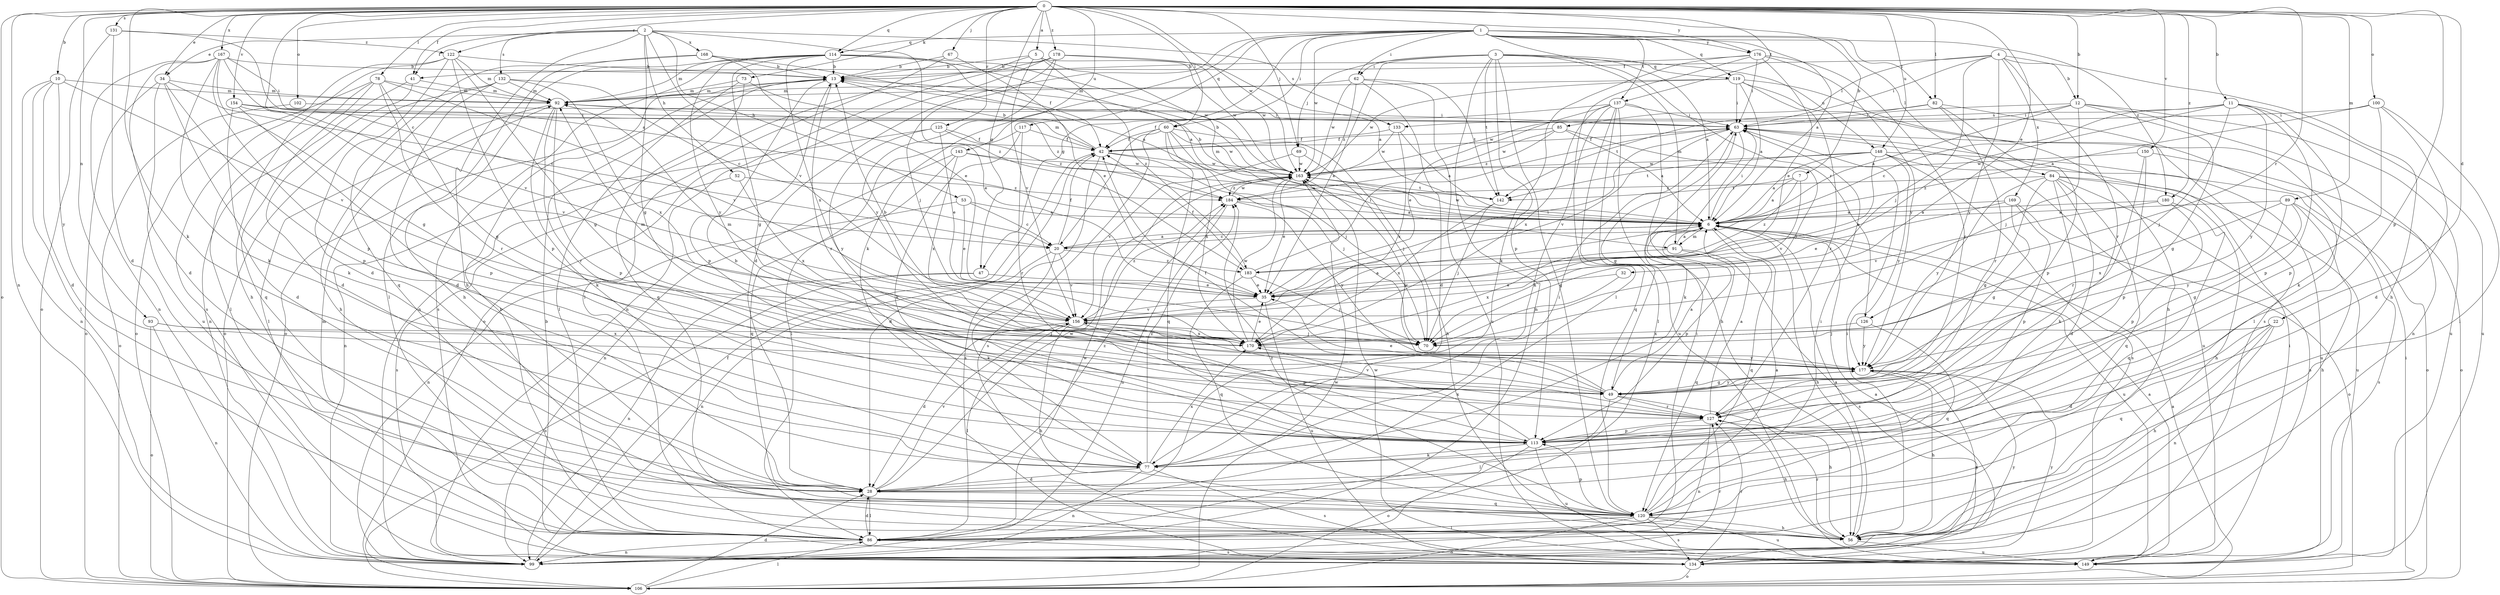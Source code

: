 strict digraph  {
0;
1;
2;
3;
4;
5;
6;
7;
10;
11;
12;
13;
20;
22;
28;
32;
34;
35;
41;
42;
47;
49;
52;
53;
56;
60;
62;
63;
67;
69;
70;
73;
77;
78;
82;
84;
85;
86;
89;
91;
92;
93;
99;
100;
102;
106;
113;
114;
117;
119;
120;
122;
125;
126;
127;
131;
132;
133;
134;
137;
142;
143;
148;
149;
150;
154;
156;
163;
167;
168;
169;
170;
176;
177;
178;
180;
183;
184;
0 -> 5  [label=a];
0 -> 7  [label=b];
0 -> 10  [label=b];
0 -> 11  [label=b];
0 -> 12  [label=b];
0 -> 20  [label=c];
0 -> 22  [label=d];
0 -> 32  [label=e];
0 -> 34  [label=e];
0 -> 41  [label=f];
0 -> 47  [label=g];
0 -> 60  [label=i];
0 -> 67  [label=j];
0 -> 69  [label=j];
0 -> 73  [label=k];
0 -> 77  [label=k];
0 -> 78  [label=l];
0 -> 82  [label=l];
0 -> 89  [label=m];
0 -> 93  [label=n];
0 -> 99  [label=n];
0 -> 100  [label=o];
0 -> 102  [label=o];
0 -> 106  [label=o];
0 -> 113  [label=p];
0 -> 114  [label=q];
0 -> 122  [label=r];
0 -> 125  [label=r];
0 -> 126  [label=r];
0 -> 131  [label=s];
0 -> 137  [label=t];
0 -> 143  [label=u];
0 -> 148  [label=u];
0 -> 150  [label=v];
0 -> 154  [label=v];
0 -> 163  [label=w];
0 -> 167  [label=x];
0 -> 176  [label=y];
0 -> 178  [label=z];
0 -> 180  [label=z];
1 -> 6  [label=a];
1 -> 28  [label=d];
1 -> 47  [label=g];
1 -> 60  [label=i];
1 -> 62  [label=i];
1 -> 77  [label=k];
1 -> 82  [label=l];
1 -> 84  [label=l];
1 -> 114  [label=q];
1 -> 117  [label=q];
1 -> 119  [label=q];
1 -> 126  [label=r];
1 -> 137  [label=t];
1 -> 163  [label=w];
1 -> 176  [label=y];
1 -> 180  [label=z];
2 -> 34  [label=e];
2 -> 41  [label=f];
2 -> 49  [label=g];
2 -> 52  [label=h];
2 -> 53  [label=h];
2 -> 56  [label=h];
2 -> 132  [label=s];
2 -> 133  [label=s];
2 -> 156  [label=v];
2 -> 168  [label=x];
2 -> 183  [label=z];
3 -> 6  [label=a];
3 -> 35  [label=e];
3 -> 62  [label=i];
3 -> 69  [label=j];
3 -> 91  [label=m];
3 -> 99  [label=n];
3 -> 113  [label=p];
3 -> 119  [label=q];
3 -> 120  [label=q];
3 -> 142  [label=t];
3 -> 148  [label=u];
4 -> 12  [label=b];
4 -> 41  [label=f];
4 -> 56  [label=h];
4 -> 63  [label=i];
4 -> 70  [label=j];
4 -> 85  [label=l];
4 -> 127  [label=r];
4 -> 169  [label=x];
4 -> 177  [label=y];
5 -> 13  [label=b];
5 -> 91  [label=m];
5 -> 99  [label=n];
5 -> 156  [label=v];
5 -> 163  [label=w];
5 -> 183  [label=z];
6 -> 20  [label=c];
6 -> 56  [label=h];
6 -> 63  [label=i];
6 -> 91  [label=m];
6 -> 113  [label=p];
6 -> 120  [label=q];
6 -> 149  [label=u];
6 -> 163  [label=w];
7 -> 6  [label=a];
7 -> 142  [label=t];
7 -> 156  [label=v];
7 -> 183  [label=z];
10 -> 28  [label=d];
10 -> 86  [label=l];
10 -> 92  [label=m];
10 -> 99  [label=n];
10 -> 156  [label=v];
10 -> 177  [label=y];
11 -> 20  [label=c];
11 -> 70  [label=j];
11 -> 77  [label=k];
11 -> 113  [label=p];
11 -> 133  [label=s];
11 -> 149  [label=u];
11 -> 177  [label=y];
11 -> 183  [label=z];
12 -> 6  [label=a];
12 -> 49  [label=g];
12 -> 63  [label=i];
12 -> 70  [label=j];
12 -> 99  [label=n];
12 -> 149  [label=u];
12 -> 163  [label=w];
13 -> 92  [label=m];
13 -> 106  [label=o];
13 -> 113  [label=p];
13 -> 127  [label=r];
20 -> 6  [label=a];
20 -> 42  [label=f];
20 -> 77  [label=k];
20 -> 99  [label=n];
20 -> 156  [label=v];
20 -> 183  [label=z];
22 -> 28  [label=d];
22 -> 56  [label=h];
22 -> 70  [label=j];
22 -> 99  [label=n];
22 -> 120  [label=q];
28 -> 86  [label=l];
28 -> 120  [label=q];
28 -> 156  [label=v];
28 -> 163  [label=w];
28 -> 184  [label=z];
32 -> 35  [label=e];
32 -> 70  [label=j];
34 -> 20  [label=c];
34 -> 77  [label=k];
34 -> 92  [label=m];
34 -> 106  [label=o];
34 -> 113  [label=p];
34 -> 149  [label=u];
35 -> 63  [label=i];
35 -> 149  [label=u];
35 -> 156  [label=v];
41 -> 28  [label=d];
41 -> 92  [label=m];
41 -> 99  [label=n];
42 -> 13  [label=b];
42 -> 28  [label=d];
42 -> 70  [label=j];
42 -> 92  [label=m];
42 -> 134  [label=s];
42 -> 163  [label=w];
47 -> 35  [label=e];
47 -> 99  [label=n];
47 -> 106  [label=o];
49 -> 6  [label=a];
49 -> 35  [label=e];
49 -> 42  [label=f];
49 -> 56  [label=h];
49 -> 86  [label=l];
49 -> 127  [label=r];
49 -> 163  [label=w];
49 -> 177  [label=y];
52 -> 134  [label=s];
52 -> 170  [label=x];
52 -> 184  [label=z];
53 -> 6  [label=a];
53 -> 20  [label=c];
53 -> 35  [label=e];
53 -> 99  [label=n];
56 -> 6  [label=a];
56 -> 63  [label=i];
56 -> 127  [label=r];
56 -> 149  [label=u];
60 -> 20  [label=c];
60 -> 42  [label=f];
60 -> 56  [label=h];
60 -> 70  [label=j];
60 -> 120  [label=q];
60 -> 134  [label=s];
60 -> 163  [label=w];
60 -> 170  [label=x];
62 -> 28  [label=d];
62 -> 92  [label=m];
62 -> 142  [label=t];
62 -> 149  [label=u];
62 -> 163  [label=w];
62 -> 184  [label=z];
63 -> 42  [label=f];
63 -> 49  [label=g];
63 -> 77  [label=k];
63 -> 149  [label=u];
63 -> 156  [label=v];
67 -> 13  [label=b];
67 -> 35  [label=e];
67 -> 86  [label=l];
69 -> 70  [label=j];
69 -> 156  [label=v];
69 -> 163  [label=w];
70 -> 92  [label=m];
73 -> 35  [label=e];
73 -> 86  [label=l];
73 -> 92  [label=m];
73 -> 120  [label=q];
77 -> 28  [label=d];
77 -> 63  [label=i];
77 -> 99  [label=n];
77 -> 134  [label=s];
77 -> 170  [label=x];
77 -> 184  [label=z];
78 -> 49  [label=g];
78 -> 86  [label=l];
78 -> 92  [label=m];
78 -> 106  [label=o];
78 -> 120  [label=q];
78 -> 127  [label=r];
78 -> 156  [label=v];
82 -> 63  [label=i];
82 -> 86  [label=l];
82 -> 113  [label=p];
82 -> 127  [label=r];
82 -> 142  [label=t];
84 -> 28  [label=d];
84 -> 49  [label=g];
84 -> 56  [label=h];
84 -> 77  [label=k];
84 -> 120  [label=q];
84 -> 134  [label=s];
84 -> 149  [label=u];
84 -> 177  [label=y];
84 -> 184  [label=z];
85 -> 6  [label=a];
85 -> 42  [label=f];
85 -> 70  [label=j];
85 -> 163  [label=w];
85 -> 184  [label=z];
86 -> 13  [label=b];
86 -> 28  [label=d];
86 -> 63  [label=i];
86 -> 92  [label=m];
86 -> 99  [label=n];
86 -> 134  [label=s];
86 -> 163  [label=w];
89 -> 6  [label=a];
89 -> 49  [label=g];
89 -> 56  [label=h];
89 -> 134  [label=s];
89 -> 170  [label=x];
89 -> 177  [label=y];
91 -> 6  [label=a];
91 -> 120  [label=q];
91 -> 134  [label=s];
91 -> 170  [label=x];
92 -> 63  [label=i];
92 -> 77  [label=k];
92 -> 86  [label=l];
92 -> 113  [label=p];
92 -> 127  [label=r];
93 -> 70  [label=j];
93 -> 99  [label=n];
93 -> 106  [label=o];
93 -> 170  [label=x];
99 -> 42  [label=f];
99 -> 127  [label=r];
99 -> 177  [label=y];
100 -> 6  [label=a];
100 -> 28  [label=d];
100 -> 63  [label=i];
100 -> 86  [label=l];
100 -> 113  [label=p];
102 -> 63  [label=i];
102 -> 106  [label=o];
106 -> 6  [label=a];
106 -> 28  [label=d];
106 -> 63  [label=i];
106 -> 86  [label=l];
106 -> 163  [label=w];
113 -> 13  [label=b];
113 -> 77  [label=k];
113 -> 106  [label=o];
113 -> 149  [label=u];
113 -> 170  [label=x];
114 -> 6  [label=a];
114 -> 13  [label=b];
114 -> 42  [label=f];
114 -> 49  [label=g];
114 -> 86  [label=l];
114 -> 92  [label=m];
114 -> 134  [label=s];
114 -> 163  [label=w];
114 -> 170  [label=x];
114 -> 177  [label=y];
117 -> 42  [label=f];
117 -> 77  [label=k];
117 -> 86  [label=l];
117 -> 127  [label=r];
119 -> 6  [label=a];
119 -> 56  [label=h];
119 -> 63  [label=i];
119 -> 92  [label=m];
119 -> 127  [label=r];
119 -> 134  [label=s];
119 -> 163  [label=w];
120 -> 6  [label=a];
120 -> 56  [label=h];
120 -> 63  [label=i];
120 -> 86  [label=l];
120 -> 106  [label=o];
120 -> 113  [label=p];
120 -> 134  [label=s];
120 -> 149  [label=u];
120 -> 184  [label=z];
122 -> 13  [label=b];
122 -> 28  [label=d];
122 -> 49  [label=g];
122 -> 56  [label=h];
122 -> 92  [label=m];
122 -> 113  [label=p];
122 -> 134  [label=s];
125 -> 35  [label=e];
125 -> 42  [label=f];
125 -> 99  [label=n];
125 -> 177  [label=y];
125 -> 184  [label=z];
126 -> 120  [label=q];
126 -> 170  [label=x];
126 -> 177  [label=y];
127 -> 6  [label=a];
127 -> 56  [label=h];
127 -> 99  [label=n];
127 -> 113  [label=p];
127 -> 156  [label=v];
131 -> 6  [label=a];
131 -> 28  [label=d];
131 -> 106  [label=o];
131 -> 122  [label=z];
132 -> 20  [label=c];
132 -> 28  [label=d];
132 -> 56  [label=h];
132 -> 92  [label=m];
132 -> 106  [label=o];
132 -> 170  [label=x];
133 -> 6  [label=a];
133 -> 42  [label=f];
133 -> 163  [label=w];
133 -> 170  [label=x];
134 -> 6  [label=a];
134 -> 106  [label=o];
134 -> 127  [label=r];
134 -> 177  [label=y];
137 -> 35  [label=e];
137 -> 42  [label=f];
137 -> 56  [label=h];
137 -> 63  [label=i];
137 -> 77  [label=k];
137 -> 86  [label=l];
137 -> 120  [label=q];
137 -> 149  [label=u];
137 -> 170  [label=x];
142 -> 13  [label=b];
142 -> 70  [label=j];
142 -> 170  [label=x];
143 -> 6  [label=a];
143 -> 99  [label=n];
143 -> 120  [label=q];
143 -> 163  [label=w];
143 -> 170  [label=x];
148 -> 6  [label=a];
148 -> 35  [label=e];
148 -> 106  [label=o];
148 -> 134  [label=s];
148 -> 142  [label=t];
148 -> 149  [label=u];
148 -> 163  [label=w];
148 -> 177  [label=y];
149 -> 6  [label=a];
149 -> 13  [label=b];
149 -> 63  [label=i];
149 -> 163  [label=w];
150 -> 106  [label=o];
150 -> 113  [label=p];
150 -> 127  [label=r];
150 -> 163  [label=w];
154 -> 28  [label=d];
154 -> 63  [label=i];
154 -> 113  [label=p];
154 -> 156  [label=v];
154 -> 184  [label=z];
156 -> 6  [label=a];
156 -> 28  [label=d];
156 -> 56  [label=h];
156 -> 70  [label=j];
156 -> 86  [label=l];
156 -> 113  [label=p];
156 -> 170  [label=x];
156 -> 184  [label=z];
163 -> 13  [label=b];
163 -> 35  [label=e];
163 -> 142  [label=t];
163 -> 184  [label=z];
167 -> 13  [label=b];
167 -> 28  [label=d];
167 -> 49  [label=g];
167 -> 63  [label=i];
167 -> 77  [label=k];
167 -> 99  [label=n];
167 -> 113  [label=p];
167 -> 156  [label=v];
168 -> 6  [label=a];
168 -> 13  [label=b];
168 -> 35  [label=e];
168 -> 56  [label=h];
168 -> 120  [label=q];
169 -> 6  [label=a];
169 -> 35  [label=e];
169 -> 49  [label=g];
169 -> 106  [label=o];
169 -> 113  [label=p];
170 -> 13  [label=b];
170 -> 35  [label=e];
170 -> 92  [label=m];
170 -> 163  [label=w];
170 -> 177  [label=y];
176 -> 13  [label=b];
176 -> 35  [label=e];
176 -> 63  [label=i];
176 -> 77  [label=k];
176 -> 86  [label=l];
176 -> 127  [label=r];
176 -> 177  [label=y];
177 -> 49  [label=g];
177 -> 56  [label=h];
177 -> 99  [label=n];
178 -> 6  [label=a];
178 -> 13  [label=b];
178 -> 70  [label=j];
178 -> 99  [label=n];
178 -> 106  [label=o];
178 -> 163  [label=w];
178 -> 177  [label=y];
180 -> 6  [label=a];
180 -> 113  [label=p];
180 -> 120  [label=q];
180 -> 156  [label=v];
183 -> 35  [label=e];
183 -> 42  [label=f];
183 -> 63  [label=i];
183 -> 70  [label=j];
183 -> 120  [label=q];
184 -> 6  [label=a];
184 -> 99  [label=n];
184 -> 163  [label=w];
184 -> 177  [label=y];
}
